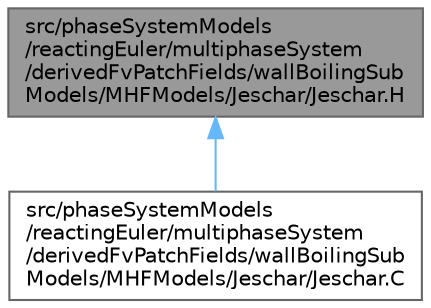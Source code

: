 digraph "src/phaseSystemModels/reactingEuler/multiphaseSystem/derivedFvPatchFields/wallBoilingSubModels/MHFModels/Jeschar/Jeschar.H"
{
 // LATEX_PDF_SIZE
  bgcolor="transparent";
  edge [fontname=Helvetica,fontsize=10,labelfontname=Helvetica,labelfontsize=10];
  node [fontname=Helvetica,fontsize=10,shape=box,height=0.2,width=0.4];
  Node1 [id="Node000001",label="src/phaseSystemModels\l/reactingEuler/multiphaseSystem\l/derivedFvPatchFields/wallBoilingSub\lModels/MHFModels/Jeschar/Jeschar.H",height=0.2,width=0.4,color="gray40", fillcolor="grey60", style="filled", fontcolor="black",tooltip=" "];
  Node1 -> Node2 [id="edge1_Node000001_Node000002",dir="back",color="steelblue1",style="solid",tooltip=" "];
  Node2 [id="Node000002",label="src/phaseSystemModels\l/reactingEuler/multiphaseSystem\l/derivedFvPatchFields/wallBoilingSub\lModels/MHFModels/Jeschar/Jeschar.C",height=0.2,width=0.4,color="grey40", fillcolor="white", style="filled",URL="$Jeschar_8C.html",tooltip=" "];
}
